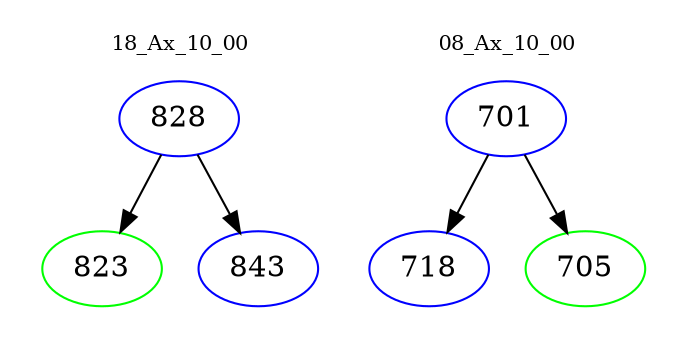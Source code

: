digraph{
subgraph cluster_0 {
color = white
label = "18_Ax_10_00";
fontsize=10;
T0_828 [label="828", color="blue"]
T0_828 -> T0_823 [color="black"]
T0_823 [label="823", color="green"]
T0_828 -> T0_843 [color="black"]
T0_843 [label="843", color="blue"]
}
subgraph cluster_1 {
color = white
label = "08_Ax_10_00";
fontsize=10;
T1_701 [label="701", color="blue"]
T1_701 -> T1_718 [color="black"]
T1_718 [label="718", color="blue"]
T1_701 -> T1_705 [color="black"]
T1_705 [label="705", color="green"]
}
}
